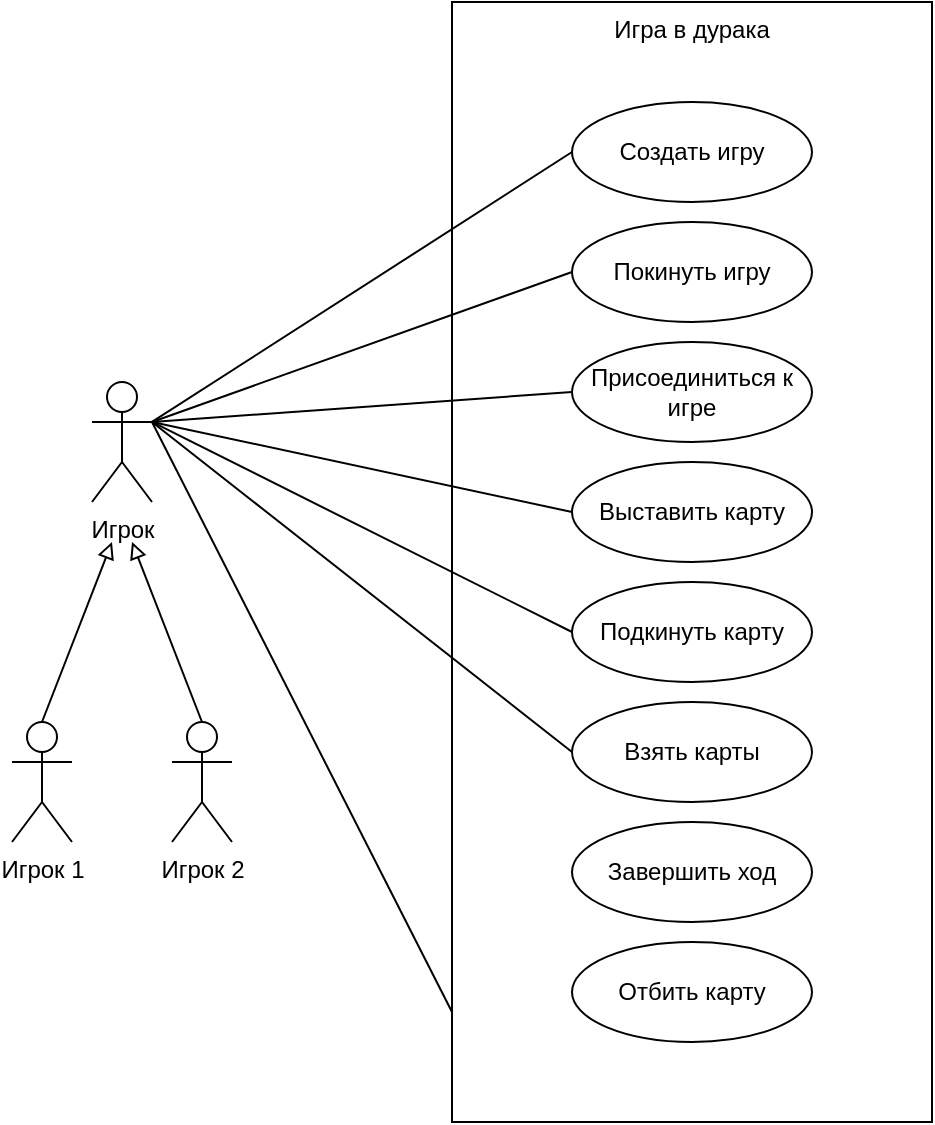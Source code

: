 <mxfile version="24.0.7" type="device">
  <diagram name="Страница — 1" id="owFxTtWP-hq28HzQ2cJ9">
    <mxGraphModel dx="989" dy="529" grid="1" gridSize="10" guides="1" tooltips="1" connect="1" arrows="1" fold="1" page="1" pageScale="1" pageWidth="827" pageHeight="1169" math="0" shadow="0">
      <root>
        <mxCell id="0" />
        <mxCell id="1" parent="0" />
        <mxCell id="BOVWwna3kzp9p3O0SIMv-1" value="Игра в дурака" style="rounded=0;whiteSpace=wrap;html=1;verticalAlign=top;" vertex="1" parent="1">
          <mxGeometry x="310" y="100" width="240" height="560" as="geometry" />
        </mxCell>
        <mxCell id="R6rKoU8M4UuuK0rtenO6-1" value="Игрок" style="shape=umlActor;verticalLabelPosition=bottom;verticalAlign=top;html=1;outlineConnect=0;" parent="1" vertex="1">
          <mxGeometry x="130" y="290" width="30" height="60" as="geometry" />
        </mxCell>
        <mxCell id="aYsXckIHL9M5BXmPQTt1-1" value="Создать игру" style="ellipse;whiteSpace=wrap;html=1;" parent="1" vertex="1">
          <mxGeometry x="370" y="150" width="120" height="50" as="geometry" />
        </mxCell>
        <mxCell id="aYsXckIHL9M5BXmPQTt1-2" value="Покинуть игру" style="ellipse;whiteSpace=wrap;html=1;" parent="1" vertex="1">
          <mxGeometry x="370" y="210" width="120" height="50" as="geometry" />
        </mxCell>
        <mxCell id="aYsXckIHL9M5BXmPQTt1-3" value="Присоединиться к игре" style="ellipse;whiteSpace=wrap;html=1;" parent="1" vertex="1">
          <mxGeometry x="370" y="270" width="120" height="50" as="geometry" />
        </mxCell>
        <mxCell id="aYsXckIHL9M5BXmPQTt1-4" value="Выставить карту" style="ellipse;whiteSpace=wrap;html=1;" parent="1" vertex="1">
          <mxGeometry x="370" y="330" width="120" height="50" as="geometry" />
        </mxCell>
        <mxCell id="aYsXckIHL9M5BXmPQTt1-5" value="Подкинуть карту" style="ellipse;whiteSpace=wrap;html=1;" parent="1" vertex="1">
          <mxGeometry x="370" y="390" width="120" height="50" as="geometry" />
        </mxCell>
        <mxCell id="aYsXckIHL9M5BXmPQTt1-6" value="Взять карты" style="ellipse;whiteSpace=wrap;html=1;" parent="1" vertex="1">
          <mxGeometry x="370" y="450" width="120" height="50" as="geometry" />
        </mxCell>
        <mxCell id="aYsXckIHL9M5BXmPQTt1-8" value="" style="endArrow=none;html=1;rounded=0;entryX=0;entryY=0.5;entryDx=0;entryDy=0;exitX=1;exitY=0.333;exitDx=0;exitDy=0;exitPerimeter=0;" parent="1" target="aYsXckIHL9M5BXmPQTt1-1" edge="1" source="R6rKoU8M4UuuK0rtenO6-1">
          <mxGeometry width="50" height="50" relative="1" as="geometry">
            <mxPoint x="250" y="340" as="sourcePoint" />
            <mxPoint x="300" y="190" as="targetPoint" />
          </mxGeometry>
        </mxCell>
        <mxCell id="aYsXckIHL9M5BXmPQTt1-9" value="" style="endArrow=none;html=1;rounded=0;entryX=0;entryY=0.5;entryDx=0;entryDy=0;exitX=1;exitY=0.333;exitDx=0;exitDy=0;exitPerimeter=0;" parent="1" source="R6rKoU8M4UuuK0rtenO6-1" target="aYsXckIHL9M5BXmPQTt1-2" edge="1">
          <mxGeometry width="50" height="50" relative="1" as="geometry">
            <mxPoint x="260" y="250" as="sourcePoint" />
            <mxPoint x="380" y="185" as="targetPoint" />
          </mxGeometry>
        </mxCell>
        <mxCell id="aYsXckIHL9M5BXmPQTt1-10" value="" style="endArrow=none;html=1;rounded=0;entryX=0;entryY=0.5;entryDx=0;entryDy=0;exitX=1;exitY=0.333;exitDx=0;exitDy=0;exitPerimeter=0;" parent="1" source="R6rKoU8M4UuuK0rtenO6-1" target="aYsXckIHL9M5BXmPQTt1-3" edge="1">
          <mxGeometry width="50" height="50" relative="1" as="geometry">
            <mxPoint x="270" y="260" as="sourcePoint" />
            <mxPoint x="390" y="195" as="targetPoint" />
          </mxGeometry>
        </mxCell>
        <mxCell id="aYsXckIHL9M5BXmPQTt1-11" value="" style="endArrow=none;html=1;rounded=0;entryX=0;entryY=0.5;entryDx=0;entryDy=0;exitX=1;exitY=0.333;exitDx=0;exitDy=0;exitPerimeter=0;" parent="1" source="R6rKoU8M4UuuK0rtenO6-1" target="aYsXckIHL9M5BXmPQTt1-4" edge="1">
          <mxGeometry width="50" height="50" relative="1" as="geometry">
            <mxPoint x="260" y="340" as="sourcePoint" />
            <mxPoint x="400" y="205" as="targetPoint" />
          </mxGeometry>
        </mxCell>
        <mxCell id="aYsXckIHL9M5BXmPQTt1-12" value="" style="endArrow=none;html=1;rounded=0;entryX=0;entryY=0.5;entryDx=0;entryDy=0;exitX=1;exitY=0.333;exitDx=0;exitDy=0;exitPerimeter=0;" parent="1" target="aYsXckIHL9M5BXmPQTt1-5" edge="1" source="R6rKoU8M4UuuK0rtenO6-1">
          <mxGeometry width="50" height="50" relative="1" as="geometry">
            <mxPoint x="260" y="350" as="sourcePoint" />
            <mxPoint x="410" y="215" as="targetPoint" />
          </mxGeometry>
        </mxCell>
        <mxCell id="aYsXckIHL9M5BXmPQTt1-13" value="" style="endArrow=none;html=1;rounded=0;entryX=0;entryY=0.5;entryDx=0;entryDy=0;exitX=1;exitY=0.333;exitDx=0;exitDy=0;exitPerimeter=0;" parent="1" source="R6rKoU8M4UuuK0rtenO6-1" target="aYsXckIHL9M5BXmPQTt1-6" edge="1">
          <mxGeometry width="50" height="50" relative="1" as="geometry">
            <mxPoint x="260" y="340" as="sourcePoint" />
            <mxPoint x="420" y="225" as="targetPoint" />
          </mxGeometry>
        </mxCell>
        <mxCell id="aYsXckIHL9M5BXmPQTt1-14" value="" style="endArrow=none;html=1;rounded=0;entryX=0;entryY=0.5;entryDx=0;entryDy=0;exitX=1;exitY=0.333;exitDx=0;exitDy=0;exitPerimeter=0;" parent="1" source="R6rKoU8M4UuuK0rtenO6-1" edge="1">
          <mxGeometry width="50" height="50" relative="1" as="geometry">
            <mxPoint x="310" y="300" as="sourcePoint" />
            <mxPoint x="310" y="605" as="targetPoint" />
          </mxGeometry>
        </mxCell>
        <mxCell id="BOVWwna3kzp9p3O0SIMv-2" value="Завершить ход" style="ellipse;whiteSpace=wrap;html=1;" vertex="1" parent="1">
          <mxGeometry x="370" y="510" width="120" height="50" as="geometry" />
        </mxCell>
        <mxCell id="BOVWwna3kzp9p3O0SIMv-3" value="Отбить карту" style="ellipse;whiteSpace=wrap;html=1;" vertex="1" parent="1">
          <mxGeometry x="370" y="570" width="120" height="50" as="geometry" />
        </mxCell>
        <mxCell id="BOVWwna3kzp9p3O0SIMv-5" value="Игрок 1" style="shape=umlActor;verticalLabelPosition=bottom;verticalAlign=top;html=1;outlineConnect=0;" vertex="1" parent="1">
          <mxGeometry x="90" y="460" width="30" height="60" as="geometry" />
        </mxCell>
        <mxCell id="BOVWwna3kzp9p3O0SIMv-6" value="Игрок 2" style="shape=umlActor;verticalLabelPosition=bottom;verticalAlign=top;html=1;outlineConnect=0;" vertex="1" parent="1">
          <mxGeometry x="170" y="460" width="30" height="60" as="geometry" />
        </mxCell>
        <mxCell id="BOVWwna3kzp9p3O0SIMv-8" value="" style="endArrow=block;html=1;rounded=0;exitX=0.5;exitY=0;exitDx=0;exitDy=0;exitPerimeter=0;endFill=0;" edge="1" parent="1" source="BOVWwna3kzp9p3O0SIMv-5">
          <mxGeometry width="50" height="50" relative="1" as="geometry">
            <mxPoint x="390" y="440" as="sourcePoint" />
            <mxPoint x="140" y="370" as="targetPoint" />
          </mxGeometry>
        </mxCell>
        <mxCell id="BOVWwna3kzp9p3O0SIMv-9" value="" style="endArrow=block;html=1;rounded=0;exitX=0.5;exitY=0;exitDx=0;exitDy=0;exitPerimeter=0;endFill=0;" edge="1" parent="1" source="BOVWwna3kzp9p3O0SIMv-6">
          <mxGeometry width="50" height="50" relative="1" as="geometry">
            <mxPoint x="115" y="470" as="sourcePoint" />
            <mxPoint x="150" y="370" as="targetPoint" />
          </mxGeometry>
        </mxCell>
      </root>
    </mxGraphModel>
  </diagram>
</mxfile>
